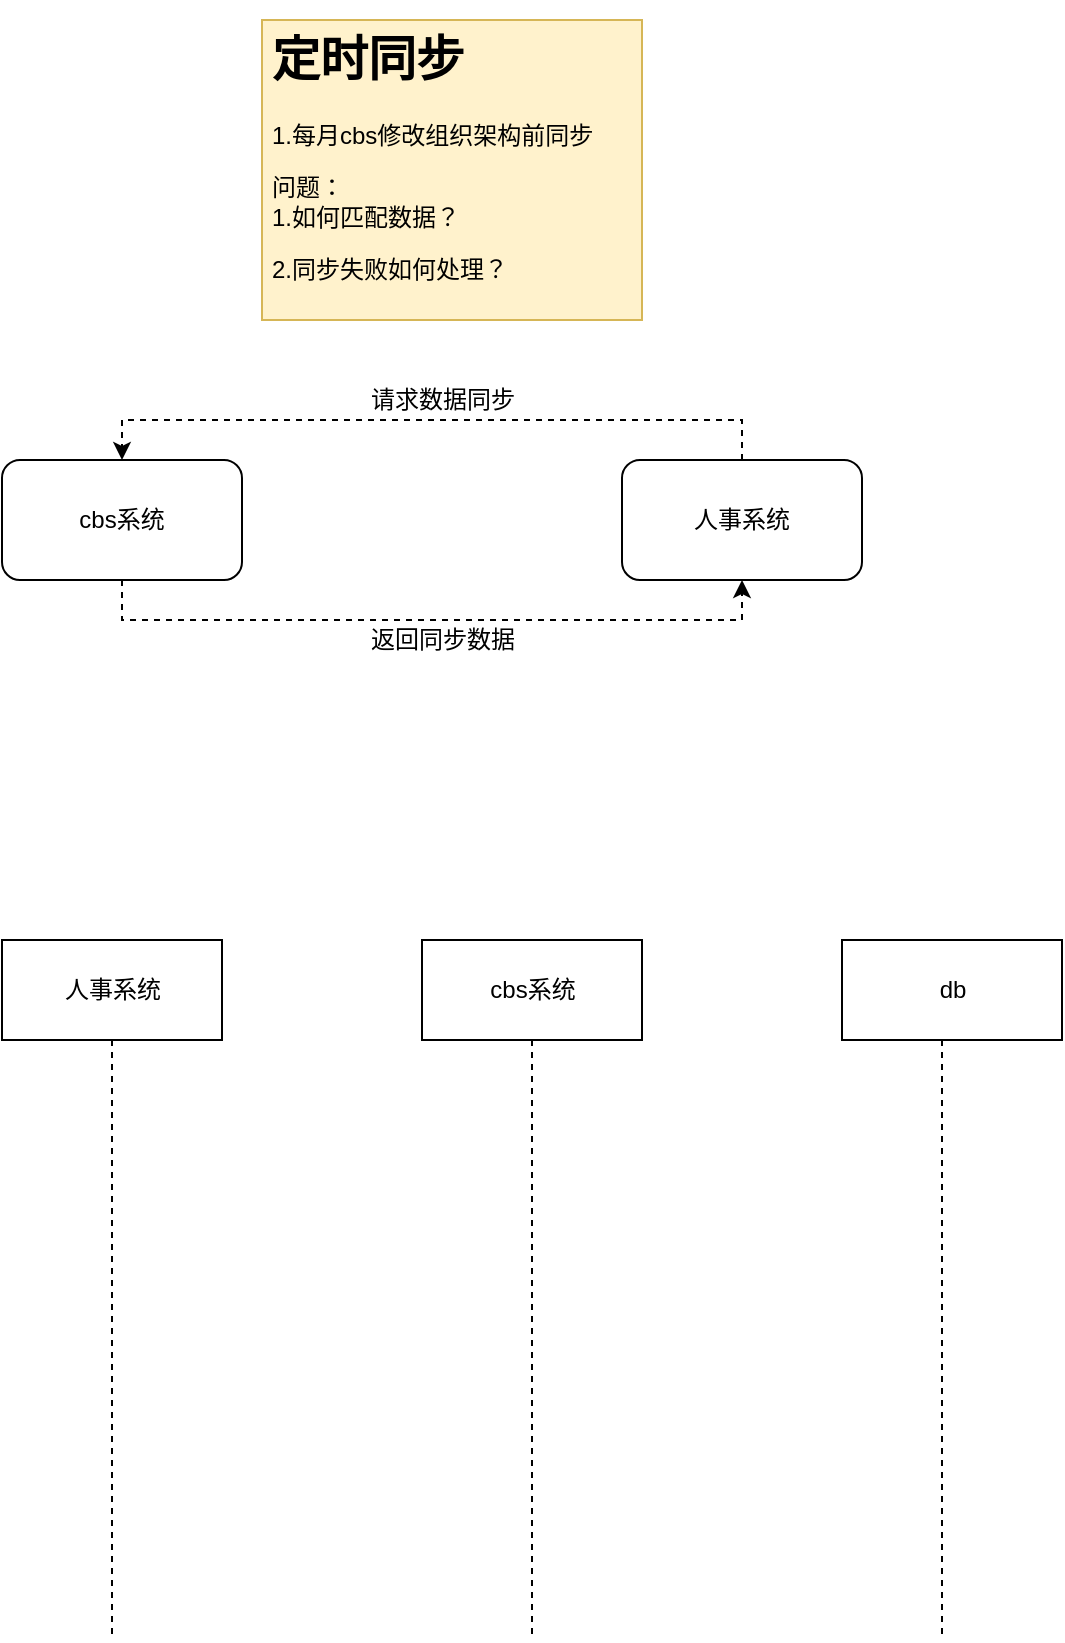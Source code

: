 <mxfile version="12.9.6" type="github">
  <diagram id="gmowgZO424j0YN9QJ7oB" name="Page-1">
    <mxGraphModel dx="1422" dy="1931" grid="1" gridSize="10" guides="1" tooltips="1" connect="1" arrows="1" fold="1" page="1" pageScale="1" pageWidth="827" pageHeight="1169" math="0" shadow="0">
      <root>
        <mxCell id="0" />
        <mxCell id="1" parent="0" />
        <mxCell id="n_vHZ7G0vCN_T8LKIROB-9" style="edgeStyle=orthogonalEdgeStyle;rounded=0;orthogonalLoop=1;jettySize=auto;html=1;entryX=0.5;entryY=1;entryDx=0;entryDy=0;dashed=1;" parent="1" source="n_vHZ7G0vCN_T8LKIROB-1" target="n_vHZ7G0vCN_T8LKIROB-2" edge="1">
          <mxGeometry relative="1" as="geometry">
            <Array as="points">
              <mxPoint x="200" y="210" />
              <mxPoint x="510" y="210" />
            </Array>
          </mxGeometry>
        </mxCell>
        <mxCell id="n_vHZ7G0vCN_T8LKIROB-10" value="返回同步数据" style="text;html=1;align=center;verticalAlign=middle;resizable=0;points=[];labelBackgroundColor=#ffffff;" parent="n_vHZ7G0vCN_T8LKIROB-9" vertex="1" connectable="0">
          <mxGeometry x="0.126" y="1" relative="1" as="geometry">
            <mxPoint x="-17" y="11" as="offset" />
          </mxGeometry>
        </mxCell>
        <mxCell id="n_vHZ7G0vCN_T8LKIROB-1" value="cbs系统" style="rounded=1;whiteSpace=wrap;html=1;" parent="1" vertex="1">
          <mxGeometry x="140" y="130" width="120" height="60" as="geometry" />
        </mxCell>
        <mxCell id="n_vHZ7G0vCN_T8LKIROB-7" style="edgeStyle=orthogonalEdgeStyle;rounded=0;orthogonalLoop=1;jettySize=auto;html=1;entryX=0.5;entryY=0;entryDx=0;entryDy=0;dashed=1;" parent="1" source="n_vHZ7G0vCN_T8LKIROB-2" target="n_vHZ7G0vCN_T8LKIROB-1" edge="1">
          <mxGeometry relative="1" as="geometry">
            <Array as="points">
              <mxPoint x="510" y="110" />
              <mxPoint x="200" y="110" />
            </Array>
          </mxGeometry>
        </mxCell>
        <mxCell id="n_vHZ7G0vCN_T8LKIROB-8" value="请求数据同步" style="text;html=1;align=center;verticalAlign=middle;resizable=0;points=[];labelBackgroundColor=#ffffff;" parent="n_vHZ7G0vCN_T8LKIROB-7" vertex="1" connectable="0">
          <mxGeometry x="0.126" y="3" relative="1" as="geometry">
            <mxPoint x="27" y="-13" as="offset" />
          </mxGeometry>
        </mxCell>
        <mxCell id="n_vHZ7G0vCN_T8LKIROB-2" value="人事系统" style="rounded=1;whiteSpace=wrap;html=1;" parent="1" vertex="1">
          <mxGeometry x="450" y="130" width="120" height="60" as="geometry" />
        </mxCell>
        <mxCell id="n_vHZ7G0vCN_T8LKIROB-12" value="&lt;h1&gt;定时同步&lt;/h1&gt;&lt;p&gt;1.每月cbs修改组织架构前同步&lt;/p&gt;&lt;p&gt;问题：&lt;br&gt;1.如何匹配数据？&lt;/p&gt;&lt;p&gt;2.同步失败如何处理？&lt;/p&gt;" style="text;html=1;strokeColor=#d6b656;fillColor=#fff2cc;spacing=5;spacingTop=-20;whiteSpace=wrap;overflow=hidden;rounded=0;" parent="1" vertex="1">
          <mxGeometry x="270" y="-90" width="190" height="150" as="geometry" />
        </mxCell>
        <mxCell id="diCT8yxzyd8HaNReu1Z--2" value="人事系统" style="html=1;" vertex="1" parent="1">
          <mxGeometry x="140" y="370" width="110" height="50" as="geometry" />
        </mxCell>
        <mxCell id="diCT8yxzyd8HaNReu1Z--3" value="cbs系统" style="html=1;" vertex="1" parent="1">
          <mxGeometry x="350" y="370" width="110" height="50" as="geometry" />
        </mxCell>
        <mxCell id="diCT8yxzyd8HaNReu1Z--4" value="" style="shape=umlLifeline;participant=umlEntity;perimeter=lifelinePerimeter;whiteSpace=wrap;html=1;container=1;collapsible=0;recursiveResize=0;verticalAlign=top;spacingTop=36;labelBackgroundColor=#ffffff;outlineConnect=0;size=0;" vertex="1" parent="1">
          <mxGeometry x="175" y="420" width="40" height="300" as="geometry" />
        </mxCell>
        <mxCell id="diCT8yxzyd8HaNReu1Z--6" value="db" style="html=1;" vertex="1" parent="1">
          <mxGeometry x="560" y="370" width="110" height="50" as="geometry" />
        </mxCell>
        <mxCell id="diCT8yxzyd8HaNReu1Z--7" value="" style="shape=umlLifeline;participant=umlEntity;perimeter=lifelinePerimeter;whiteSpace=wrap;html=1;container=1;collapsible=0;recursiveResize=0;verticalAlign=top;spacingTop=36;labelBackgroundColor=#ffffff;outlineConnect=0;size=0;" vertex="1" parent="1">
          <mxGeometry x="385" y="420" width="40" height="300" as="geometry" />
        </mxCell>
        <mxCell id="diCT8yxzyd8HaNReu1Z--8" value="" style="shape=umlLifeline;participant=umlEntity;perimeter=lifelinePerimeter;whiteSpace=wrap;html=1;container=1;collapsible=0;recursiveResize=0;verticalAlign=top;spacingTop=36;labelBackgroundColor=#ffffff;outlineConnect=0;size=0;" vertex="1" parent="1">
          <mxGeometry x="590" y="420" width="40" height="300" as="geometry" />
        </mxCell>
      </root>
    </mxGraphModel>
  </diagram>
</mxfile>
